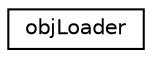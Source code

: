 digraph "Graphical Class Hierarchy"
{
  edge [fontname="Helvetica",fontsize="10",labelfontname="Helvetica",labelfontsize="10"];
  node [fontname="Helvetica",fontsize="10",shape=record];
  rankdir="LR";
  Node1 [label="objLoader",height=0.2,width=0.4,color="black", fillcolor="white", style="filled",URL="$classobj_loader.html"];
}
